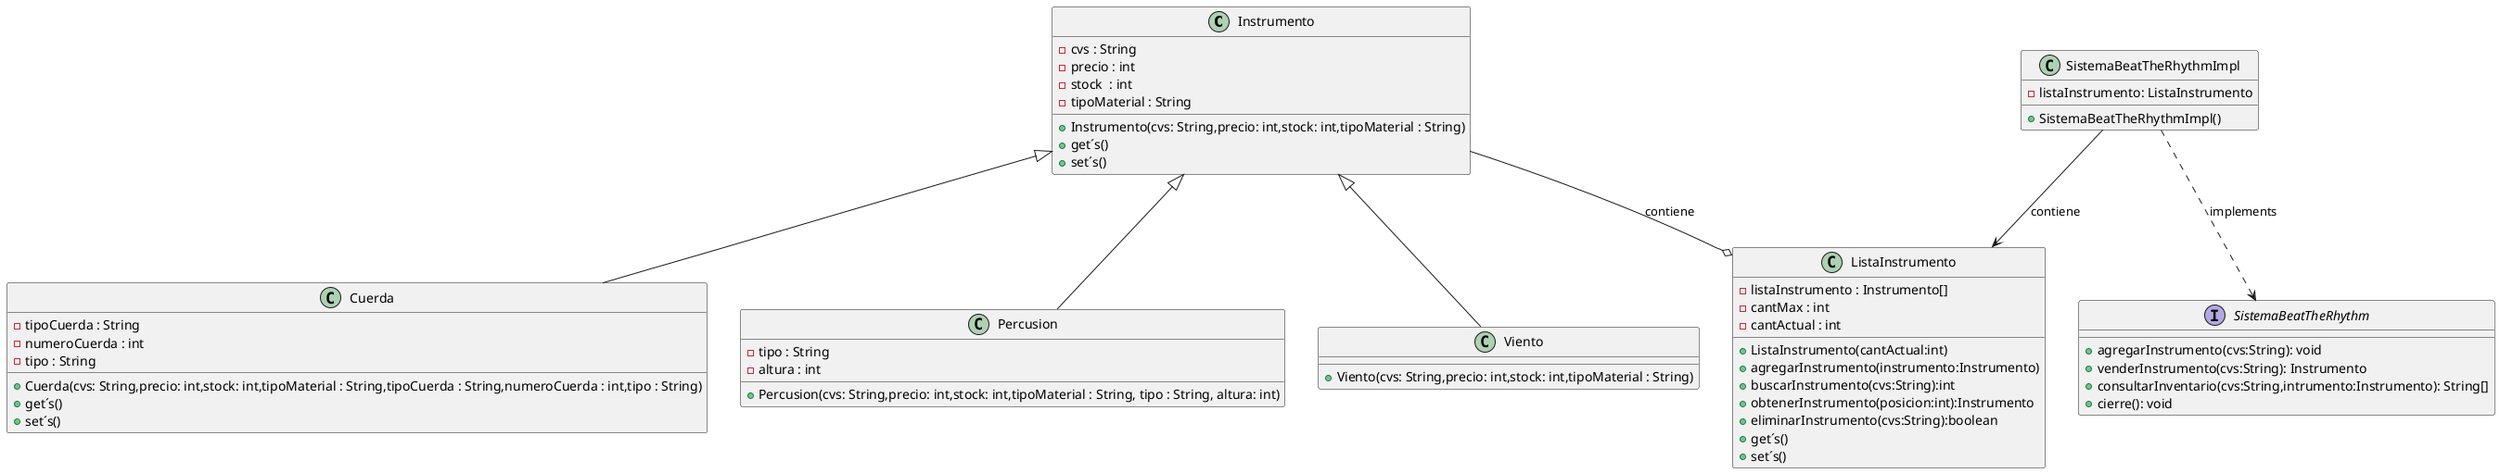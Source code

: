 @startuml
'https://plantuml.com/sequence-diagram
class Instrumento{
-cvs : String
-precio : int
-stock  : int
-tipoMaterial : String
+Instrumento(cvs: String,precio: int,stock: int,tipoMaterial : String)
+get´s()
+set´s()
}

class Cuerda{
-tipoCuerda : String
-numeroCuerda : int
-tipo : String
+Cuerda(cvs: String,precio: int,stock: int,tipoMaterial : String,tipoCuerda : String,numeroCuerda : int,tipo : String)
+get´s()
+set´s()
}

class Percusion{
-tipo : String
-altura : int
+Percusion(cvs: String,precio: int,stock: int,tipoMaterial : String, tipo : String, altura: int)
}

class Viento{
+Viento(cvs: String,precio: int,stock: int,tipoMaterial : String)
}

class ListaInstrumento{
-listaInstrumento : Instrumento[]
-cantMax : int
-cantActual : int
+ListaInstrumento(cantActual:int)
+agregarInstrumento(instrumento:Instrumento)
+buscarInstrumento(cvs:String):int
+obtenerInstrumento(posicion:int):Instrumento
+eliminarInstrumento(cvs:String):boolean
+get´s()
+set´s()
}

interface SistemaBeatTheRhythm{
+agregarInstrumento(cvs:String): void
+venderInstrumento(cvs:String): Instrumento
+consultarInventario(cvs:String,intrumento:Instrumento): String[]
+cierre(): void
}

class SistemaBeatTheRhythmImpl{
-listaInstrumento: ListaInstrumento
+SistemaBeatTheRhythmImpl()
}


Instrumento  <|-- Cuerda
Instrumento <|-- Percusion
Instrumento <|-- Viento
Instrumento --o ListaInstrumento : contiene

SistemaBeatTheRhythmImpl ..> SistemaBeatTheRhythm: implements
SistemaBeatTheRhythmImpl --> ListaInstrumento: contiene
@enduml
